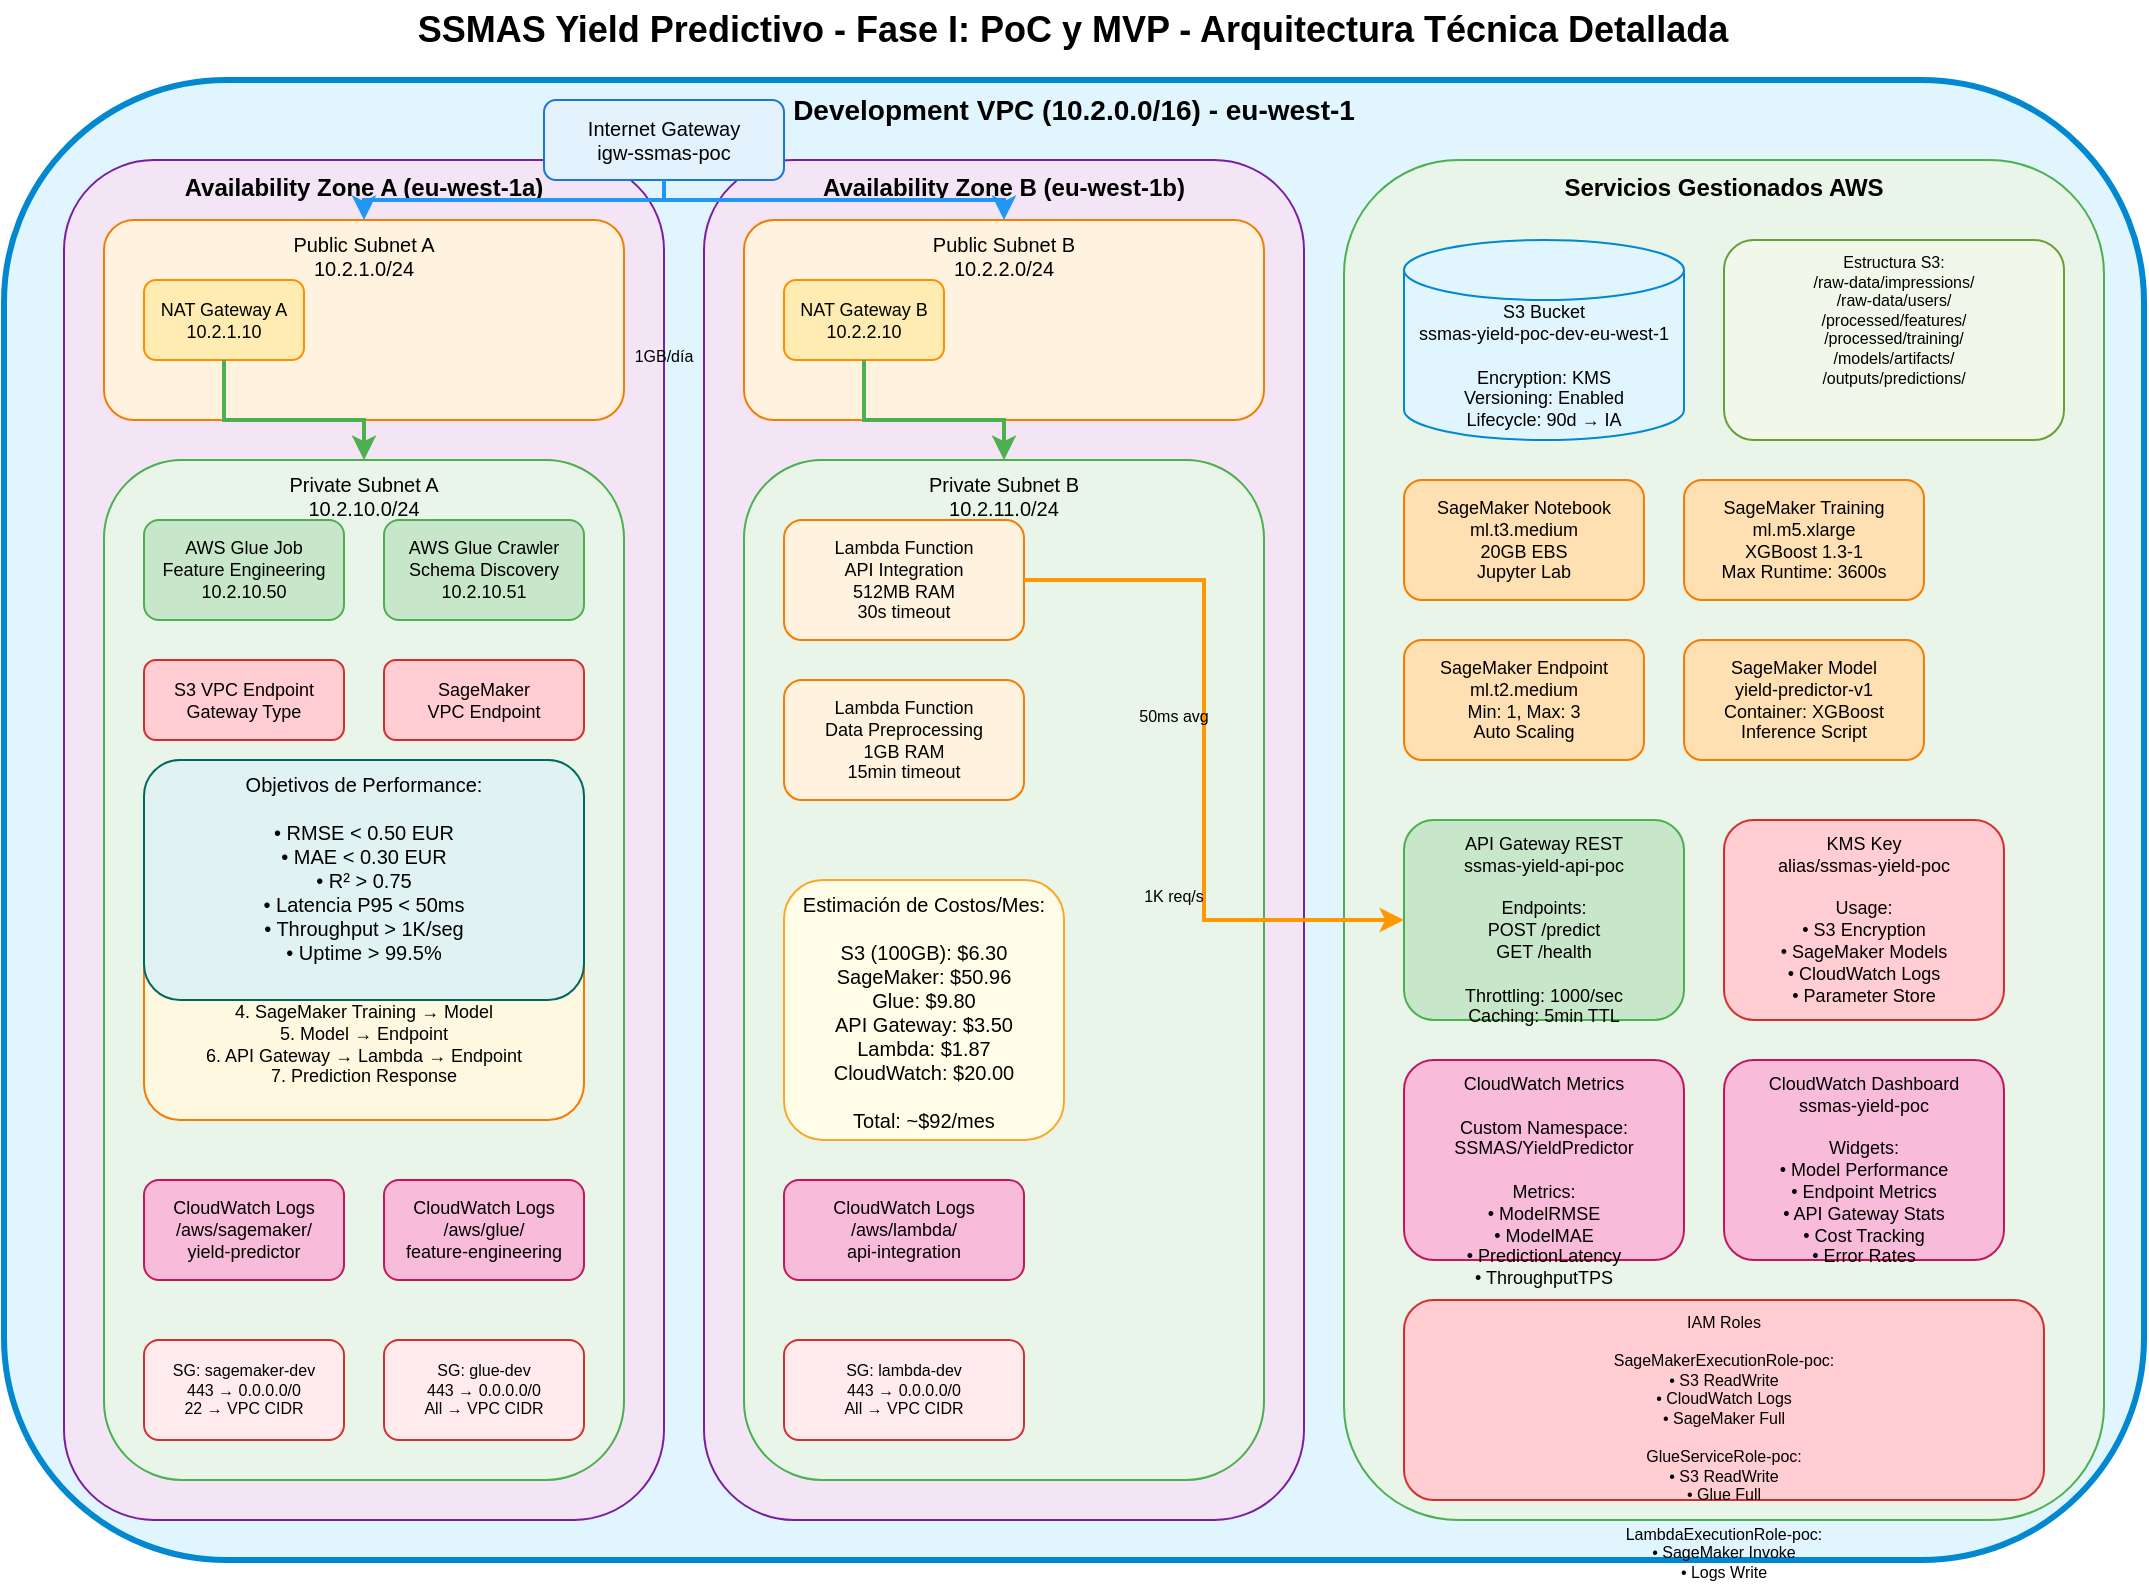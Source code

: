 <mxfile>
  <diagram name="SSMAS Yield Predictivo - Fase I - Arquitectura Técnica" id="caso1-fase1-technical">
    <mxGraphModel dx="1422" dy="821" grid="1" gridSize="10" guides="1" tooltips="1" connect="1" arrows="1" fold="1" page="1" pageScale="1" pageWidth="1169" pageHeight="827" math="0" shadow="0">
      <root>
        <mxCell id="0" />
        <mxCell id="1" parent="0" />

        <!-- Título -->
        <mxCell id="title" value="SSMAS Yield Predictivo - Fase I: PoC y MVP - Arquitectura Técnica Detallada" style="text;html=1;strokeColor=none;fillColor=none;align=center;verticalAlign=middle;whiteSpace=wrap;rounded=0;fontSize=18;fontStyle=1" vertex="1" parent="1">
          <mxGeometry x="200" y="10" width="769" height="30" as="geometry" />
        </mxCell>

        <!-- Development VPC -->
        <mxCell id="dev-vpc" value="Development VPC (10.2.0.0/16) - eu-west-1" style="rounded=1;whiteSpace=wrap;html=1;verticalAlign=top;fontSize=14;fontStyle=1;fillColor=#E1F5FE;strokeColor=#0288D1;strokeWidth=3;" vertex="1" parent="1">
          <mxGeometry x="50" y="50" width="1070" height="740" as="geometry" />
        </mxCell>

        <!-- Availability Zone A -->
        <mxCell id="az-a" value="Availability Zone A (eu-west-1a)" style="rounded=1;whiteSpace=wrap;html=1;verticalAlign=top;fontSize=12;fontStyle=1;fillColor=#F3E5F5;strokeColor=#7B1FA2;" vertex="1" parent="1">
          <mxGeometry x="80" y="90" width="300" height="680" as="geometry" />
        </mxCell>

        <!-- Availability Zone B -->
        <mxCell id="az-b" value="Availability Zone B (eu-west-1b)" style="rounded=1;whiteSpace=wrap;html=1;verticalAlign=top;fontSize=12;fontStyle=1;fillColor=#F3E5F5;strokeColor=#7B1FA2;" vertex="1" parent="1">
          <mxGeometry x="400" y="90" width="300" height="680" as="geometry" />
        </mxCell>

        <!-- Services Zone -->
        <mxCell id="services-zone" value="Servicios Gestionados AWS" style="rounded=1;whiteSpace=wrap;html=1;verticalAlign=top;fontSize=12;fontStyle=1;fillColor=#E8F5E8;strokeColor=#4CAF50;" vertex="1" parent="1">
          <mxGeometry x="720" y="90" width="380" height="680" as="geometry" />
        </mxCell>

        <!-- Public Subnets -->
        <mxCell id="public-subnet-a" value="Public Subnet A&#xa;10.2.1.0/24" style="rounded=1;whiteSpace=wrap;html=1;verticalAlign=top;fontSize=10;fillColor=#FFF3E0;strokeColor=#F57C00;" vertex="1" parent="1">
          <mxGeometry x="100" y="120" width="260" height="100" as="geometry" />
        </mxCell>

        <mxCell id="public-subnet-b" value="Public Subnet B&#xa;10.2.2.0/24" style="rounded=1;whiteSpace=wrap;html=1;verticalAlign=top;fontSize=10;fillColor=#FFF3E0;strokeColor=#F57C00;" vertex="1" parent="1">
          <mxGeometry x="420" y="120" width="260" height="100" as="geometry" />
        </mxCell>

        <!-- NAT Gateways -->
        <mxCell id="nat-gw-a" value="NAT Gateway A&#xa;10.2.1.10" style="rounded=1;whiteSpace=wrap;html=1;fillColor=#FFECB3;strokeColor=#FF8F00;fontSize=9;" vertex="1" parent="1">
          <mxGeometry x="120" y="150" width="80" height="40" as="geometry" />
        </mxCell>

        <mxCell id="nat-gw-b" value="NAT Gateway B&#xa;10.2.2.10" style="rounded=1;whiteSpace=wrap;html=1;fillColor=#FFECB3;strokeColor=#FF8F00;fontSize=9;" vertex="1" parent="1">
          <mxGeometry x="440" y="150" width="80" height="40" as="geometry" />
        </mxCell>

        <!-- Internet Gateway -->
        <mxCell id="igw" value="Internet Gateway&#xa;igw-ssmas-poc" style="rounded=1;whiteSpace=wrap;html=1;fillColor=#E3F2FD;strokeColor=#1976D2;fontSize=10;" vertex="1" parent="1">
          <mxGeometry x="320" y="60" width="120" height="40" as="geometry" />
        </mxCell>

        <!-- Private Subnets -->
        <mxCell id="private-subnet-a" value="Private Subnet A&#xa;10.2.10.0/24" style="rounded=1;whiteSpace=wrap;html=1;verticalAlign=top;fontSize=10;fillColor=#E8F5E8;strokeColor=#4CAF50;" vertex="1" parent="1">
          <mxGeometry x="100" y="240" width="260" height="510" as="geometry" />
        </mxCell>

        <mxCell id="private-subnet-b" value="Private Subnet B&#xa;10.2.11.0/24" style="rounded=1;whiteSpace=wrap;html=1;verticalAlign=top;fontSize=10;fillColor=#E8F5E8;strokeColor=#4CAF50;" vertex="1" parent="1">
          <mxGeometry x="420" y="240" width="260" height="510" as="geometry" />
        </mxCell>

        <!-- Glue ETL Jobs in Private Subnets -->
        <mxCell id="glue-job-a" value="AWS Glue Job&#xa;Feature Engineering&#xa;10.2.10.50" style="rounded=1;whiteSpace=wrap;html=1;fillColor=#C8E6C9;strokeColor=#4CAF50;fontSize=9;" vertex="1" parent="1">
          <mxGeometry x="120" y="270" width="100" height="50" as="geometry" />
        </mxCell>

        <mxCell id="glue-crawler-a" value="AWS Glue Crawler&#xa;Schema Discovery&#xa;10.2.10.51" style="rounded=1;whiteSpace=wrap;html=1;fillColor=#C8E6C9;strokeColor=#4CAF50;fontSize=9;" vertex="1" parent="1">
          <mxGeometry x="240" y="270" width="100" height="50" as="geometry" />
        </mxCell>

        <!-- VPC Endpoints -->
        <mxCell id="s3-endpoint" value="S3 VPC Endpoint&#xa;Gateway Type" style="rounded=1;whiteSpace=wrap;html=1;fillColor=#FFCDD2;strokeColor=#D32F2F;fontSize=9;" vertex="1" parent="1">
          <mxGeometry x="120" y="340" width="100" height="40" as="geometry" />
        </mxCell>

        <mxCell id="sagemaker-endpoint-vpc" value="SageMaker&#xa;VPC Endpoint" style="rounded=1;whiteSpace=wrap;html=1;fillColor=#FFCDD2;strokeColor=#D32F2F;fontSize=9;" vertex="1" parent="1">
          <mxGeometry x="240" y="340" width="100" height="40" as="geometry" />
        </mxCell>

        <!-- Lambda Functions -->
        <mxCell id="lambda-integration" value="Lambda Function&#xa;API Integration&#xa;512MB RAM&#xa;30s timeout" style="rounded=1;whiteSpace=wrap;html=1;fillColor=#FFF3E0;strokeColor=#F57C00;fontSize=9;" vertex="1" parent="1">
          <mxGeometry x="440" y="270" width="120" height="60" as="geometry" />
        </mxCell>

        <mxCell id="lambda-preprocessing" value="Lambda Function&#xa;Data Preprocessing&#xa;1GB RAM&#xa;15min timeout" style="rounded=1;whiteSpace=wrap;html=1;fillColor=#FFF3E0;strokeColor=#F57C00;fontSize=9;" vertex="1" parent="1">
          <mxGeometry x="440" y="350" width="120" height="60" as="geometry" />
        </mxCell>

        <!-- CloudWatch Logs Groups -->
        <mxCell id="logs-sagemaker" value="CloudWatch Logs&#xa;/aws/sagemaker/&#xa;yield-predictor" style="rounded=1;whiteSpace=wrap;html=1;fillColor=#F8BBD9;strokeColor=#C2185B;fontSize=9;" vertex="1" parent="1">
          <mxGeometry x="120" y="600" width="100" height="50" as="geometry" />
        </mxCell>

        <mxCell id="logs-glue" value="CloudWatch Logs&#xa;/aws/glue/&#xa;feature-engineering" style="rounded=1;whiteSpace=wrap;html=1;fillColor=#F8BBD9;strokeColor=#C2185B;fontSize=9;" vertex="1" parent="1">
          <mxGeometry x="240" y="600" width="100" height="50" as="geometry" />
        </mxCell>

        <mxCell id="logs-lambda" value="CloudWatch Logs&#xa;/aws/lambda/&#xa;api-integration" style="rounded=1;whiteSpace=wrap;html=1;fillColor=#F8BBD9;strokeColor=#C2185B;fontSize=9;" vertex="1" parent="1">
          <mxGeometry x="440" y="600" width="120" height="50" as="geometry" />
        </mxCell>

        <!-- Security Groups -->
        <mxCell id="sg-sagemaker" value="SG: sagemaker-dev&#xa;443 → 0.0.0.0/0&#xa;22 → VPC CIDR" style="rounded=1;whiteSpace=wrap;html=1;fillColor=#FFEBEE;strokeColor=#D32F2F;fontSize=8;" vertex="1" parent="1">
          <mxGeometry x="120" y="680" width="100" height="50" as="geometry" />
        </mxCell>

        <mxCell id="sg-glue" value="SG: glue-dev&#xa;443 → 0.0.0.0/0&#xa;All → VPC CIDR" style="rounded=1;whiteSpace=wrap;html=1;fillColor=#FFEBEE;strokeColor=#D32F2F;fontSize=8;" vertex="1" parent="1">
          <mxGeometry x="240" y="680" width="100" height="50" as="geometry" />
        </mxCell>

        <mxCell id="sg-lambda" value="SG: lambda-dev&#xa;443 → 0.0.0.0/0&#xa;All → VPC CIDR" style="rounded=1;whiteSpace=wrap;html=1;fillColor=#FFEBEE;strokeColor=#D32F2F;fontSize=8;" vertex="1" parent="1">
          <mxGeometry x="440" y="680" width="120" height="50" as="geometry" />
        </mxCell>

        <!-- S3 Buckets -->
        <mxCell id="s3-main" value="S3 Bucket&#xa;ssmas-yield-poc-dev-eu-west-1&#xa;&#xa;Encryption: KMS&#xa;Versioning: Enabled&#xa;Lifecycle: 90d → IA" style="shape=cylinder3;whiteSpace=wrap;html=1;boundedLbl=1;backgroundOutline=1;size=15;fillColor=#E1F5FE;strokeColor=#0288D1;fontSize=9;" vertex="1" parent="1">
          <mxGeometry x="750" y="130" width="140" height="100" as="geometry" />
        </mxCell>

        <mxCell id="s3-structure" value="Estructura S3:&#xa;/raw-data/impressions/&#xa;/raw-data/users/&#xa;/processed/features/&#xa;/processed/training/&#xa;/models/artifacts/&#xa;/outputs/predictions/" style="rounded=1;whiteSpace=wrap;html=1;fillColor=#F1F8E9;strokeColor=#689F38;fontSize=8;verticalAlign=top;" vertex="1" parent="1">
          <mxGeometry x="910" y="130" width="170" height="100" as="geometry" />
        </mxCell>

        <!-- SageMaker Services -->
        <mxCell id="sagemaker-notebook" value="SageMaker Notebook&#xa;ml.t3.medium&#xa;20GB EBS&#xa;Jupyter Lab" style="rounded=1;whiteSpace=wrap;html=1;fillColor=#FFE0B2;strokeColor=#F57C00;fontSize=9;" vertex="1" parent="1">
          <mxGeometry x="750" y="250" width="120" height="60" as="geometry" />
        </mxCell>

        <mxCell id="sagemaker-training" value="SageMaker Training&#xa;ml.m5.xlarge&#xa;XGBoost 1.3-1&#xa;Max Runtime: 3600s" style="rounded=1;whiteSpace=wrap;html=1;fillColor=#FFE0B2;strokeColor=#F57C00;fontSize=9;" vertex="1" parent="1">
          <mxGeometry x="890" y="250" width="120" height="60" as="geometry" />
        </mxCell>

        <mxCell id="sagemaker-endpoint" value="SageMaker Endpoint&#xa;ml.t2.medium&#xa;Min: 1, Max: 3&#xa;Auto Scaling" style="rounded=1;whiteSpace=wrap;html=1;fillColor=#FFE0B2;strokeColor=#F57C00;fontSize=9;" vertex="1" parent="1">
          <mxGeometry x="750" y="330" width="120" height="60" as="geometry" />
        </mxCell>

        <mxCell id="sagemaker-model" value="SageMaker Model&#xa;yield-predictor-v1&#xa;Container: XGBoost&#xa;Inference Script" style="rounded=1;whiteSpace=wrap;html=1;fillColor=#FFE0B2;strokeColor=#F57C00;fontSize=9;" vertex="1" parent="1">
          <mxGeometry x="890" y="330" width="120" height="60" as="geometry" />
        </mxCell>

        <!-- API Gateway -->
        <mxCell id="api-gateway-detail" value="API Gateway REST&#xa;ssmas-yield-api-poc&#xa;&#xa;Endpoints:&#xa;POST /predict&#xa;GET /health&#xa;&#xa;Throttling: 1000/sec&#xa;Caching: 5min TTL" style="rounded=1;whiteSpace=wrap;html=1;fillColor=#C8E6C9;strokeColor=#4CAF50;fontSize=9;verticalAlign=top;" vertex="1" parent="1">
          <mxGeometry x="750" y="420" width="140" height="100" as="geometry" />
        </mxCell>

        <!-- CloudWatch -->
        <mxCell id="cloudwatch-metrics" value="CloudWatch Metrics&#xa;&#xa;Custom Namespace:&#xa;SSMAS/YieldPredictor&#xa;&#xa;Metrics:&#xa;• ModelRMSE&#xa;• ModelMAE&#xa;• PredictionLatency&#xa;• ThroughputTPS" style="rounded=1;whiteSpace=wrap;html=1;fillColor=#F8BBD9;strokeColor=#C2185B;fontSize=9;verticalAlign=top;" vertex="1" parent="1">
          <mxGeometry x="750" y="540" width="140" height="100" as="geometry" />
        </mxCell>

        <mxCell id="cloudwatch-dashboard" value="CloudWatch Dashboard&#xa;ssmas-yield-poc&#xa;&#xa;Widgets:&#xa;• Model Performance&#xa;• Endpoint Metrics&#xa;• API Gateway Stats&#xa;• Cost Tracking&#xa;• Error Rates" style="rounded=1;whiteSpace=wrap;html=1;fillColor=#F8BBD9;strokeColor=#C2185B;fontSize=9;verticalAlign=top;" vertex="1" parent="1">
          <mxGeometry x="910" y="540" width="140" height="100" as="geometry" />
        </mxCell>

        <!-- KMS Keys -->
        <mxCell id="kms-key" value="KMS Key&#xa;alias/ssmas-yield-poc&#xa;&#xa;Usage:&#xa;• S3 Encryption&#xa;• SageMaker Models&#xa;• CloudWatch Logs&#xa;• Parameter Store" style="rounded=1;whiteSpace=wrap;html=1;fillColor=#FFCDD2;strokeColor=#D32F2F;fontSize=9;verticalAlign=top;" vertex="1" parent="1">
          <mxGeometry x="910" y="420" width="140" height="100" as="geometry" />
        </mxCell>

        <!-- IAM Roles Detail -->
        <mxCell id="iam-roles-detail" value="IAM Roles&#xa;&#xa;SageMakerExecutionRole-poc:&#xa;• S3 ReadWrite&#xa;• CloudWatch Logs&#xa;• SageMaker Full&#xa;&#xa;GlueServiceRole-poc:&#xa;• S3 ReadWrite&#xa;• Glue Full&#xa;&#xa;LambdaExecutionRole-poc:&#xa;• SageMaker Invoke&#xa;• Logs Write" style="rounded=1;whiteSpace=wrap;html=1;fillColor=#FFCDD2;strokeColor=#D32F2F;fontSize=8;verticalAlign=top;" vertex="1" parent="1">
          <mxGeometry x="750" y="660" width="320" height="100" as="geometry" />
        </mxCell>

        <!-- Data Processing Flow -->
        <mxCell id="processing-flow" value="Flujo de Procesamiento ML:&#xa;&#xa;1. Raw Data → S3 (Elastic API)&#xa;2. Glue ETL → Feature Engineering&#xa;3. Processed Data → S3&#xa;4. SageMaker Training → Model&#xa;5. Model → Endpoint&#xa;6. API Gateway → Lambda → Endpoint&#xa;7. Prediction Response" style="rounded=1;whiteSpace=wrap;html=1;fillColor=#FFF8E1;strokeColor=#F57C00;fontSize=9;verticalAlign=top;" vertex="1" parent="1">
          <mxGeometry x="120" y="450" width="220" height="120" as="geometry" />
        </mxCell>

        <!-- Network Flow Arrows -->
        <mxCell id="flow1" value="" style="endArrow=classic;html=1;rounded=0;strokeWidth=2;strokeColor=#2196F3;exitX=0.5;exitY=1;exitDx=0;exitDy=0;entryX=0.5;entryY=0;entryDx=0;entryDy=0;" edge="1" parent="1" source="igw" target="public-subnet-a">
          <mxGeometry width="50" height="50" relative="1" as="geometry">
            <mxPoint x="380" y="100" as="sourcePoint" />
            <mxPoint x="230" y="120" as="targetPoint" />
            <Array as="points">
              <mxPoint x="380" y="110" />
              <mxPoint x="230" y="110" />
            </Array>
          </mxGeometry>
        </mxCell>

        <mxCell id="flow2" value="" style="endArrow=classic;html=1;rounded=0;strokeWidth=2;strokeColor=#2196F3;exitX=0.5;exitY=1;exitDx=0;exitDy=0;entryX=0.5;entryY=0;entryDx=0;entryDy=0;" edge="1" parent="1" source="igw" target="public-subnet-b">
          <mxGeometry width="50" height="50" relative="1" as="geometry">
            <mxPoint x="380" y="100" as="sourcePoint" />
            <mxPoint x="550" y="120" as="targetPoint" />
            <Array as="points">
              <mxPoint x="380" y="110" />
              <mxPoint x="550" y="110" />
            </Array>
          </mxGeometry>
        </mxCell>

        <mxCell id="flow3" value="" style="endArrow=classic;html=1;rounded=0;strokeWidth=2;strokeColor=#4CAF50;exitX=0.5;exitY=1;exitDx=0;exitDy=0;entryX=0.5;entryY=0;entryDx=0;entryDy=0;" edge="1" parent="1" source="nat-gw-a" target="private-subnet-a">
          <mxGeometry width="50" height="50" relative="1" as="geometry">
            <mxPoint x="160" y="190" as="sourcePoint" />
            <mxPoint x="230" y="240" as="targetPoint" />
            <Array as="points">
              <mxPoint x="160" y="220" />
              <mxPoint x="230" y="220" />
            </Array>
          </mxGeometry>
        </mxCell>

        <mxCell id="flow4" value="" style="endArrow=classic;html=1;rounded=0;strokeWidth=2;strokeColor=#4CAF50;exitX=0.5;exitY=1;exitDx=0;exitDy=0;entryX=0.5;entryY=0;entryDx=0;entryDy=0;" edge="1" parent="1" source="nat-gw-b" target="private-subnet-b">
          <mxGeometry width="50" height="50" relative="1" as="geometry">
            <mxPoint x="480" y="190" as="sourcePoint" />
            <mxPoint x="550" y="240" as="targetPoint" />
            <Array as="points">
              <mxPoint x="480" y="220" />
              <mxPoint x="550" y="220" />
            </Array>
          </mxGeometry>
        </mxCell>

        <mxCell id="flow5" value="" style="endArrow=classic;html=1;rounded=0;strokeWidth=2;strokeColor=#FF9800;exitX=1;exitY=0.5;exitDx=0;exitDy=0;entryX=0;entryY=0.5;entryDx=0;entryDy=0;" edge="1" parent="1" source="lambda-integration" target="api-gateway-detail">
          <mxGeometry width="50" height="50" relative="1" as="geometry">
            <mxPoint x="560" y="300" as="sourcePoint" />
            <mxPoint x="750" y="470" as="targetPoint" />
            <Array as="points">
              <mxPoint x="650" y="300" />
              <mxPoint x="650" y="470" />
            </Array>
          </mxGeometry>
        </mxCell>

        <!-- Cost Estimation Box -->
        <mxCell id="cost-estimation" value="Estimación de Costos/Mes:&#xa;&#xa;S3 (100GB): $6.30&#xa;SageMaker: $50.96&#xa;Glue: $9.80&#xa;API Gateway: $3.50&#xa;Lambda: $1.87&#xa;CloudWatch: $20.00&#xa;&#xa;Total: ~$92/mes" style="rounded=1;whiteSpace=wrap;html=1;fillColor=#FFFDE7;strokeColor=#F9A825;fontSize=10;verticalAlign=top;" vertex="1" parent="1">
          <mxGeometry x="440" y="450" width="140" height="130" as="geometry" />
        </mxCell>

        <!-- Performance Metrics -->
        <mxCell id="performance-target" value="Objetivos de Performance:&#xa;&#xa;• RMSE &lt; 0.50 EUR&#xa;• MAE &lt; 0.30 EUR&#xa;• R² &gt; 0.75&#xa;• Latencia P95 &lt; 50ms&#xa;• Throughput &gt; 1K/seg&#xa;• Uptime &gt; 99.5%" style="rounded=1;whiteSpace=wrap;html=1;fillColor=#E0F2F1;strokeColor=#00695C;fontSize=10;verticalAlign=top;" vertex="1" parent="1">
          <mxGeometry x="120" y="390" width="220" height="120" as="geometry" />
        </mxCell>

        <!-- Data Labels -->
        <mxCell id="data-label1" value="1GB/día" style="text;html=1;strokeColor=none;fillColor=none;align=center;verticalAlign=middle;whiteSpace=wrap;rounded=0;fontSize=8;" vertex="1" parent="1">
          <mxGeometry x="360" y="180" width="40" height="15" as="geometry" />
        </mxCell>

        <mxCell id="data-label2" value="50ms avg" style="text;html=1;strokeColor=none;fillColor=none;align=center;verticalAlign=middle;whiteSpace=wrap;rounded=0;fontSize=8;" vertex="1" parent="1">
          <mxGeometry x="610" y="360" width="50" height="15" as="geometry" />
        </mxCell>

        <mxCell id="data-label3" value="1K req/s" style="text;html=1;strokeColor=none;fillColor=none;align=center;verticalAlign=middle;whiteSpace=wrap;rounded=0;fontSize=8;" vertex="1" parent="1">
          <mxGeometry x="610" y="450" width="50" height="15" as="geometry" />
        </mxCell>

      </root>
    </mxGraphModel>
  </diagram>
</mxfile>
